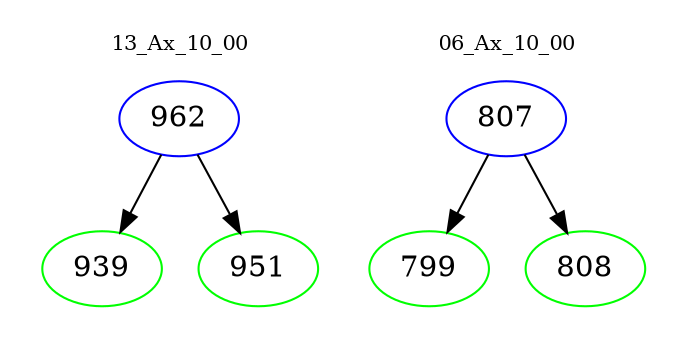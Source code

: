 digraph{
subgraph cluster_0 {
color = white
label = "13_Ax_10_00";
fontsize=10;
T0_962 [label="962", color="blue"]
T0_962 -> T0_939 [color="black"]
T0_939 [label="939", color="green"]
T0_962 -> T0_951 [color="black"]
T0_951 [label="951", color="green"]
}
subgraph cluster_1 {
color = white
label = "06_Ax_10_00";
fontsize=10;
T1_807 [label="807", color="blue"]
T1_807 -> T1_799 [color="black"]
T1_799 [label="799", color="green"]
T1_807 -> T1_808 [color="black"]
T1_808 [label="808", color="green"]
}
}
